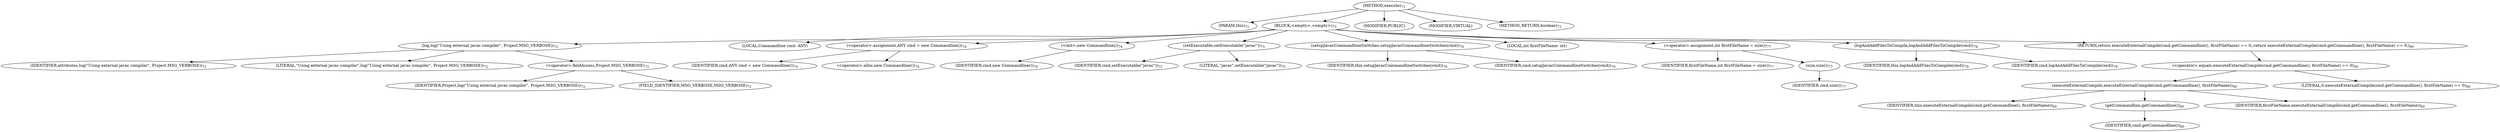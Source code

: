 digraph "execute" {  
"13" [label = <(METHOD,execute)<SUB>71</SUB>> ]
"6" [label = <(PARAM,this)<SUB>71</SUB>> ]
"14" [label = <(BLOCK,&lt;empty&gt;,&lt;empty&gt;)<SUB>71</SUB>> ]
"15" [label = <(log,log(&quot;Using external javac compiler&quot;, Project.MSG_VERBOSE))<SUB>72</SUB>> ]
"16" [label = <(IDENTIFIER,attributes,log(&quot;Using external javac compiler&quot;, Project.MSG_VERBOSE))<SUB>72</SUB>> ]
"17" [label = <(LITERAL,&quot;Using external javac compiler&quot;,log(&quot;Using external javac compiler&quot;, Project.MSG_VERBOSE))<SUB>72</SUB>> ]
"18" [label = <(&lt;operator&gt;.fieldAccess,Project.MSG_VERBOSE)<SUB>72</SUB>> ]
"19" [label = <(IDENTIFIER,Project,log(&quot;Using external javac compiler&quot;, Project.MSG_VERBOSE))<SUB>72</SUB>> ]
"20" [label = <(FIELD_IDENTIFIER,MSG_VERBOSE,MSG_VERBOSE)<SUB>72</SUB>> ]
"4" [label = <(LOCAL,Commandline cmd: ANY)> ]
"21" [label = <(&lt;operator&gt;.assignment,ANY cmd = new Commandline())<SUB>74</SUB>> ]
"22" [label = <(IDENTIFIER,cmd,ANY cmd = new Commandline())<SUB>74</SUB>> ]
"23" [label = <(&lt;operator&gt;.alloc,new Commandline())<SUB>74</SUB>> ]
"24" [label = <(&lt;init&gt;,new Commandline())<SUB>74</SUB>> ]
"3" [label = <(IDENTIFIER,cmd,new Commandline())<SUB>74</SUB>> ]
"25" [label = <(setExecutable,setExecutable(&quot;javac&quot;))<SUB>75</SUB>> ]
"26" [label = <(IDENTIFIER,cmd,setExecutable(&quot;javac&quot;))<SUB>75</SUB>> ]
"27" [label = <(LITERAL,&quot;javac&quot;,setExecutable(&quot;javac&quot;))<SUB>75</SUB>> ]
"28" [label = <(setupJavacCommandlineSwitches,setupJavacCommandlineSwitches(cmd))<SUB>76</SUB>> ]
"5" [label = <(IDENTIFIER,this,setupJavacCommandlineSwitches(cmd))<SUB>76</SUB>> ]
"29" [label = <(IDENTIFIER,cmd,setupJavacCommandlineSwitches(cmd))<SUB>76</SUB>> ]
"30" [label = <(LOCAL,int firstFileName: int)> ]
"31" [label = <(&lt;operator&gt;.assignment,int firstFileName = size())<SUB>77</SUB>> ]
"32" [label = <(IDENTIFIER,firstFileName,int firstFileName = size())<SUB>77</SUB>> ]
"33" [label = <(size,size())<SUB>77</SUB>> ]
"34" [label = <(IDENTIFIER,cmd,size())<SUB>77</SUB>> ]
"35" [label = <(logAndAddFilesToCompile,logAndAddFilesToCompile(cmd))<SUB>78</SUB>> ]
"7" [label = <(IDENTIFIER,this,logAndAddFilesToCompile(cmd))<SUB>78</SUB>> ]
"36" [label = <(IDENTIFIER,cmd,logAndAddFilesToCompile(cmd))<SUB>78</SUB>> ]
"37" [label = <(RETURN,return executeExternalCompile(cmd.getCommandline(), firstFileName) == 0;,return executeExternalCompile(cmd.getCommandline(), firstFileName) == 0;)<SUB>80</SUB>> ]
"38" [label = <(&lt;operator&gt;.equals,executeExternalCompile(cmd.getCommandline(), firstFileName) == 0)<SUB>80</SUB>> ]
"39" [label = <(executeExternalCompile,executeExternalCompile(cmd.getCommandline(), firstFileName))<SUB>80</SUB>> ]
"8" [label = <(IDENTIFIER,this,executeExternalCompile(cmd.getCommandline(), firstFileName))<SUB>80</SUB>> ]
"40" [label = <(getCommandline,getCommandline())<SUB>80</SUB>> ]
"41" [label = <(IDENTIFIER,cmd,getCommandline())<SUB>80</SUB>> ]
"42" [label = <(IDENTIFIER,firstFileName,executeExternalCompile(cmd.getCommandline(), firstFileName))<SUB>80</SUB>> ]
"43" [label = <(LITERAL,0,executeExternalCompile(cmd.getCommandline(), firstFileName) == 0)<SUB>80</SUB>> ]
"44" [label = <(MODIFIER,PUBLIC)> ]
"45" [label = <(MODIFIER,VIRTUAL)> ]
"46" [label = <(METHOD_RETURN,boolean)<SUB>71</SUB>> ]
  "13" -> "6" 
  "13" -> "14" 
  "13" -> "44" 
  "13" -> "45" 
  "13" -> "46" 
  "14" -> "15" 
  "14" -> "4" 
  "14" -> "21" 
  "14" -> "24" 
  "14" -> "25" 
  "14" -> "28" 
  "14" -> "30" 
  "14" -> "31" 
  "14" -> "35" 
  "14" -> "37" 
  "15" -> "16" 
  "15" -> "17" 
  "15" -> "18" 
  "18" -> "19" 
  "18" -> "20" 
  "21" -> "22" 
  "21" -> "23" 
  "24" -> "3" 
  "25" -> "26" 
  "25" -> "27" 
  "28" -> "5" 
  "28" -> "29" 
  "31" -> "32" 
  "31" -> "33" 
  "33" -> "34" 
  "35" -> "7" 
  "35" -> "36" 
  "37" -> "38" 
  "38" -> "39" 
  "38" -> "43" 
  "39" -> "8" 
  "39" -> "40" 
  "39" -> "42" 
  "40" -> "41" 
}
